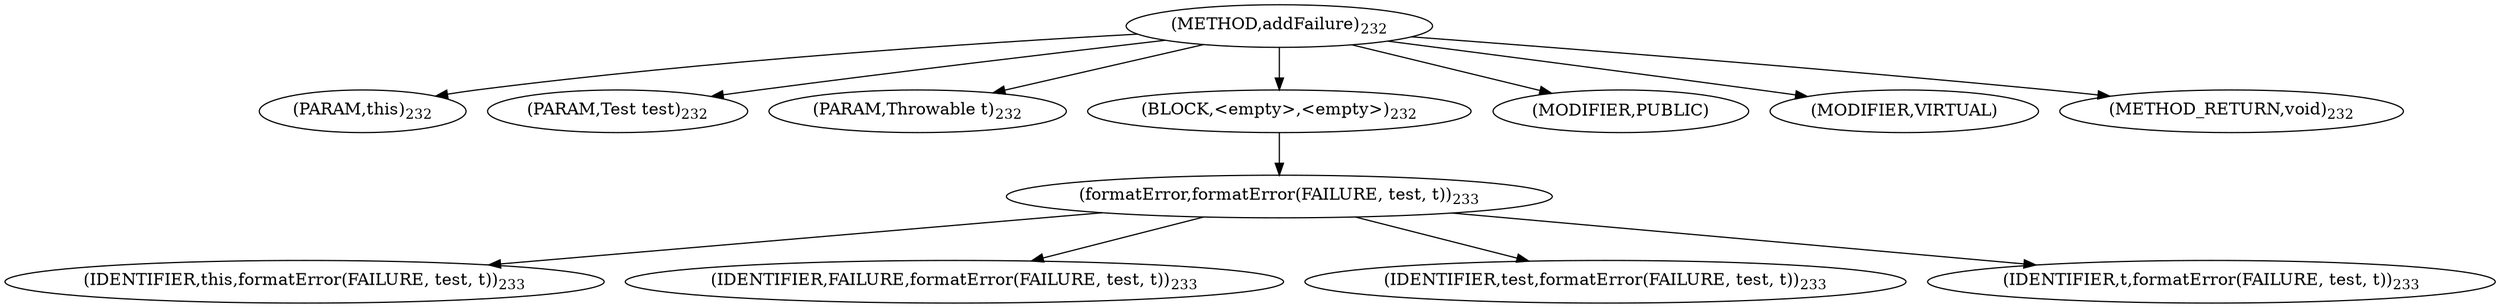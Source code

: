 digraph "addFailure" {  
"536" [label = <(METHOD,addFailure)<SUB>232</SUB>> ]
"16" [label = <(PARAM,this)<SUB>232</SUB>> ]
"537" [label = <(PARAM,Test test)<SUB>232</SUB>> ]
"538" [label = <(PARAM,Throwable t)<SUB>232</SUB>> ]
"539" [label = <(BLOCK,&lt;empty&gt;,&lt;empty&gt;)<SUB>232</SUB>> ]
"540" [label = <(formatError,formatError(FAILURE, test, t))<SUB>233</SUB>> ]
"15" [label = <(IDENTIFIER,this,formatError(FAILURE, test, t))<SUB>233</SUB>> ]
"541" [label = <(IDENTIFIER,FAILURE,formatError(FAILURE, test, t))<SUB>233</SUB>> ]
"542" [label = <(IDENTIFIER,test,formatError(FAILURE, test, t))<SUB>233</SUB>> ]
"543" [label = <(IDENTIFIER,t,formatError(FAILURE, test, t))<SUB>233</SUB>> ]
"544" [label = <(MODIFIER,PUBLIC)> ]
"545" [label = <(MODIFIER,VIRTUAL)> ]
"546" [label = <(METHOD_RETURN,void)<SUB>232</SUB>> ]
  "536" -> "16" 
  "536" -> "537" 
  "536" -> "538" 
  "536" -> "539" 
  "536" -> "544" 
  "536" -> "545" 
  "536" -> "546" 
  "539" -> "540" 
  "540" -> "15" 
  "540" -> "541" 
  "540" -> "542" 
  "540" -> "543" 
}
